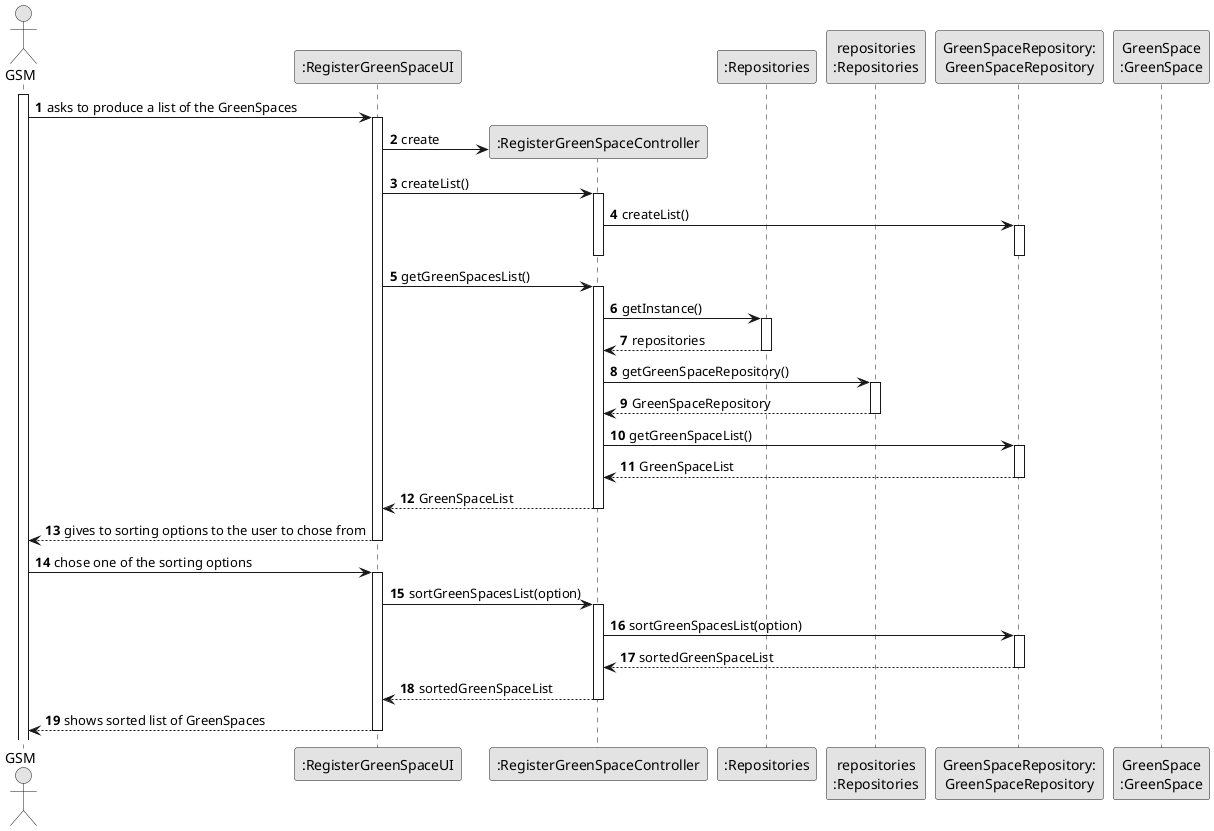 @startuml
skinparam monochrome true
skinparam packageStyle rectangle
skinparam shadowing false

autonumber

'hide footbox
actor "GSM" as GSM
participant ":RegisterGreenSpaceUI" as UI
participant ":RegisterGreenSpaceController" as CTRL
participant ":Repositories" as RepositorySingleton
participant "repositories\n:Repositories" as PLAT
participant "GreenSpaceRepository:\nGreenSpaceRepository" as GreenSpaceRepository
participant "GreenSpace\n:GreenSpace" as GreenSpace

activate GSM


    GSM -> UI : asks to produce a list of the GreenSpaces
    activate UI

    UI -> CTRL** : create

    UI -> CTRL : createList()
    activate CTRL
    CTRL -> GreenSpaceRepository : createList()
    activate GreenSpaceRepository
    deactivate GreenSpaceRepository
    deactivate CTRL

    UI -> CTRL : getGreenSpacesList()
    activate CTRL
    CTRL -> RepositorySingleton : getInstance()
    activate RepositorySingleton
    RepositorySingleton --> CTRL : repositories
    deactivate RepositorySingleton

    CTRL -> PLAT : getGreenSpaceRepository()
    activate PLAT
    PLAT --> CTRL : GreenSpaceRepository
    deactivate PLAT

    CTRL -> GreenSpaceRepository : getGreenSpaceList()
    activate GreenSpaceRepository
    GreenSpaceRepository --> CTRL : GreenSpaceList
    deactivate GreenSpaceRepository
    CTRL --> UI : GreenSpaceList
    deactivate CTRL


    UI --> GSM : gives to sorting options to the user to chose from
    deactivate UI
    GSM -> UI : chose one of the sorting options
    activate UI
    UI -> CTRL : sortGreenSpacesList(option)
        activate CTRL
        CTRL -> GreenSpaceRepository : sortGreenSpacesList(option)
        activate GreenSpaceRepository
        GreenSpaceRepository --> CTRL : sortedGreenSpaceList
        deactivate GreenSpaceRepository
        CTRL --> UI : sortedGreenSpaceList
        deactivate CTRL

        UI --> GSM : shows sorted list of GreenSpaces
        deactivate UI








@enduml